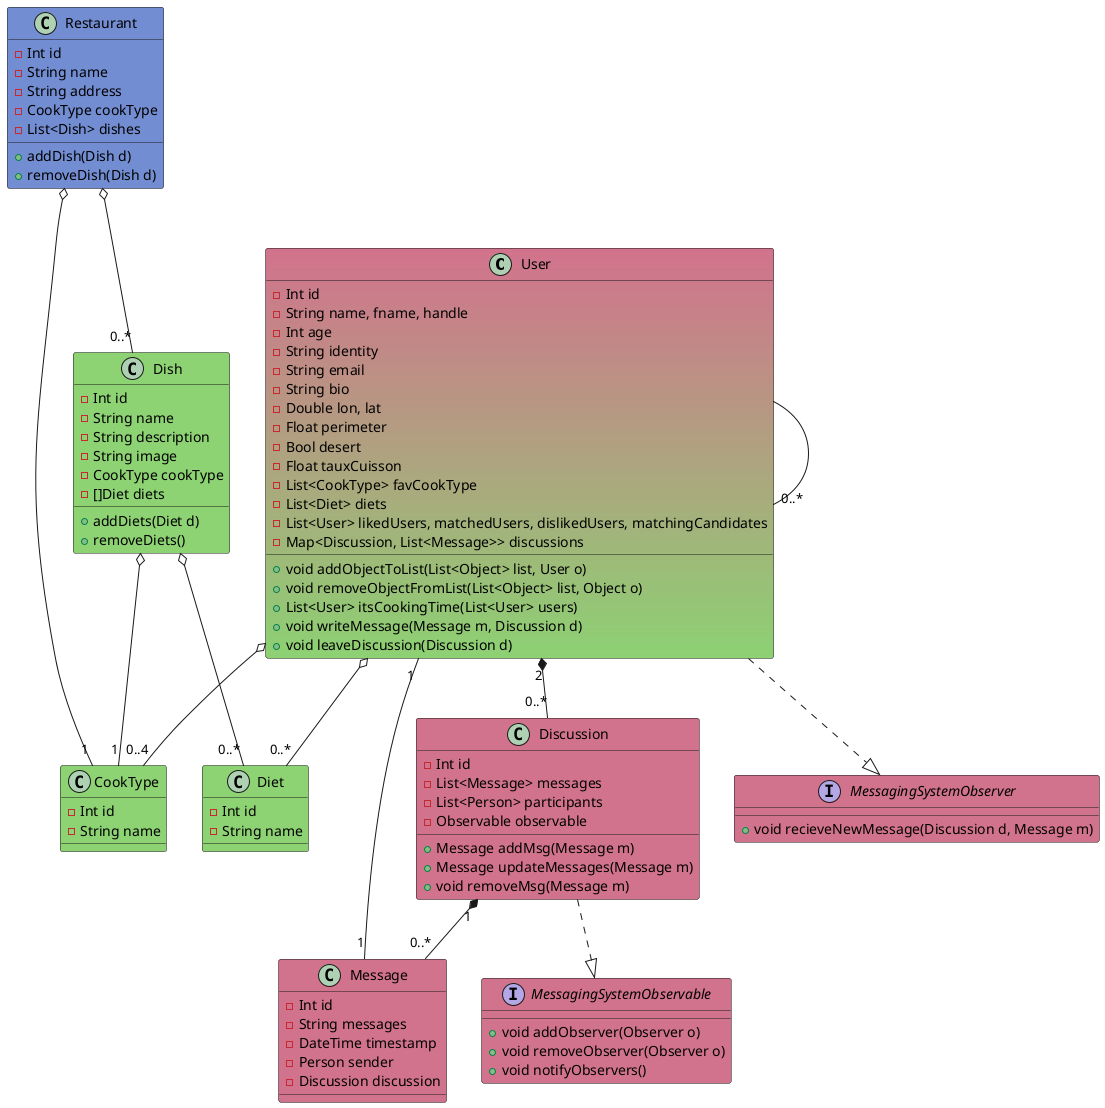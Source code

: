 @startuml 
    Class "User" as person #D2738D-8DD273{
   
        - Int id
        - String name, fname, handle
        - Int age
        - String identity
        - String email
        - String bio
        - Double lon, lat
        - Float perimeter
        - Bool desert
        - Float tauxCuisson 
        - List<CookType> favCookType
        - List<Diet> diets
        - List<User> likedUsers, matchedUsers, dislikedUsers, matchingCandidates
        - Map<Discussion, List<Message>> discussions

        + void addObjectToList(List<Object> list, User o)
        + void removeObjectFromList(List<Object> list, Object o)
        + List<User> itsCookingTime(List<User> users)
        + void writeMessage(Message m, Discussion d)
        + void leaveDiscussion(Discussion d)
    }

    Class "CookType" as cookType #8DD273{
        - Int id
        - String name
    }

    Class "Diet" as diet #8DD273{
        - Int id
        - String name
    }

    Class "Dish" as dish #8DD273{
        - Int id
        - String name
        - String description
        - String image
        - CookType cookType
        - []Diet diets

        + addDiets(Diet d)
        + removeDiets()

    }

    Class "Restaurant" as restaurant #738DD2{
        - Int id
        - String name
        - String address
        - CookType cookType
        - List<Dish> dishes

        + addDish(Dish d)
        + removeDish(Dish d)
    }


    Class "Discussion" as discuss #D2738D{
        - Int id
        - List<Message> messages
        - List<Person> participants
        - Observable observable

        + Message addMsg(Message m)
        + Message updateMessages(Message m)
        + void removeMsg(Message m)
    }

    Class "Message" as messaging #D2738D{
        - Int id
        - String messages        
        - DateTime timestamp
        - Person sender
        - Discussion discussion
    }

    Interface "MessagingSystemObserver" as observer #D2738D{
        + void recieveNewMessage(Discussion d, Message m)
    }

    Interface "MessagingSystemObservable" as observable #D2738D{
        + void addObserver(Observer o)
        + void removeObserver(Observer o)
        + void notifyObservers()
    }

    person o-- "0..4" cookType
    person o-- "0..*" diet
    person - "0..*" person

    dish o-- "1" cookType
    dish o-- "0..*" diet
    

    discuss ..|> observable
    person ..|> observer

    discuss "1" *-- "0..*" messaging
    messaging "1" -- "1" person
    person "2" *-- "0..*" discuss


    restaurant o-- "1" cookType
    restaurant o-- "0..*" dish

    

@enduml